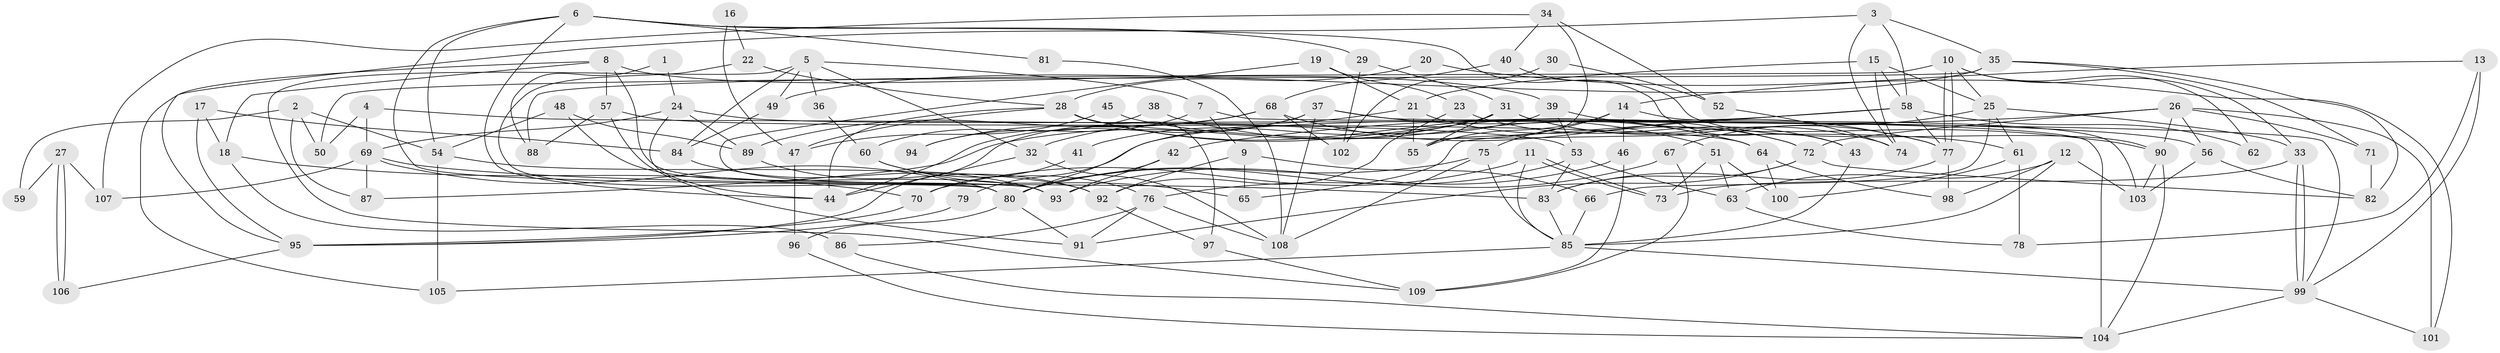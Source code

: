 // Generated by graph-tools (version 1.1) at 2025/15/03/09/25 04:15:14]
// undirected, 109 vertices, 218 edges
graph export_dot {
graph [start="1"]
  node [color=gray90,style=filled];
  1;
  2;
  3;
  4;
  5;
  6;
  7;
  8;
  9;
  10;
  11;
  12;
  13;
  14;
  15;
  16;
  17;
  18;
  19;
  20;
  21;
  22;
  23;
  24;
  25;
  26;
  27;
  28;
  29;
  30;
  31;
  32;
  33;
  34;
  35;
  36;
  37;
  38;
  39;
  40;
  41;
  42;
  43;
  44;
  45;
  46;
  47;
  48;
  49;
  50;
  51;
  52;
  53;
  54;
  55;
  56;
  57;
  58;
  59;
  60;
  61;
  62;
  63;
  64;
  65;
  66;
  67;
  68;
  69;
  70;
  71;
  72;
  73;
  74;
  75;
  76;
  77;
  78;
  79;
  80;
  81;
  82;
  83;
  84;
  85;
  86;
  87;
  88;
  89;
  90;
  91;
  92;
  93;
  94;
  95;
  96;
  97;
  98;
  99;
  100;
  101;
  102;
  103;
  104;
  105;
  106;
  107;
  108;
  109;
  1 -- 24;
  1 -- 88;
  2 -- 87;
  2 -- 50;
  2 -- 54;
  2 -- 59;
  3 -- 95;
  3 -- 74;
  3 -- 35;
  3 -- 58;
  4 -- 53;
  4 -- 69;
  4 -- 50;
  5 -- 49;
  5 -- 32;
  5 -- 7;
  5 -- 36;
  5 -- 84;
  5 -- 109;
  6 -- 54;
  6 -- 80;
  6 -- 29;
  6 -- 43;
  6 -- 44;
  6 -- 81;
  7 -- 99;
  7 -- 9;
  7 -- 94;
  8 -- 105;
  8 -- 57;
  8 -- 18;
  8 -- 39;
  8 -- 93;
  9 -- 66;
  9 -- 65;
  9 -- 92;
  10 -- 33;
  10 -- 77;
  10 -- 77;
  10 -- 25;
  10 -- 62;
  10 -- 88;
  11 -- 73;
  11 -- 73;
  11 -- 85;
  11 -- 70;
  12 -- 85;
  12 -- 103;
  12 -- 63;
  12 -- 98;
  13 -- 99;
  13 -- 14;
  13 -- 78;
  14 -- 75;
  14 -- 46;
  14 -- 55;
  14 -- 103;
  15 -- 21;
  15 -- 25;
  15 -- 58;
  15 -- 74;
  16 -- 22;
  16 -- 47;
  17 -- 84;
  17 -- 18;
  17 -- 95;
  18 -- 70;
  18 -- 86;
  19 -- 23;
  19 -- 93;
  19 -- 21;
  20 -- 101;
  20 -- 28;
  21 -- 72;
  21 -- 32;
  21 -- 55;
  22 -- 28;
  22 -- 80;
  23 -- 92;
  23 -- 43;
  24 -- 56;
  24 -- 44;
  24 -- 69;
  24 -- 89;
  25 -- 33;
  25 -- 61;
  25 -- 66;
  25 -- 67;
  26 -- 72;
  26 -- 42;
  26 -- 56;
  26 -- 71;
  26 -- 90;
  26 -- 101;
  27 -- 106;
  27 -- 106;
  27 -- 107;
  27 -- 59;
  28 -- 51;
  28 -- 44;
  28 -- 47;
  28 -- 64;
  28 -- 97;
  29 -- 31;
  29 -- 102;
  30 -- 102;
  30 -- 52;
  31 -- 55;
  31 -- 77;
  31 -- 41;
  31 -- 74;
  31 -- 87;
  32 -- 108;
  32 -- 44;
  33 -- 99;
  33 -- 99;
  33 -- 73;
  34 -- 40;
  34 -- 55;
  34 -- 52;
  34 -- 107;
  35 -- 82;
  35 -- 49;
  35 -- 50;
  35 -- 71;
  36 -- 60;
  37 -- 44;
  37 -- 104;
  37 -- 72;
  37 -- 95;
  37 -- 108;
  38 -- 64;
  38 -- 60;
  39 -- 90;
  39 -- 53;
  39 -- 80;
  40 -- 90;
  40 -- 68;
  41 -- 70;
  42 -- 93;
  42 -- 80;
  43 -- 85;
  45 -- 61;
  45 -- 47;
  46 -- 109;
  46 -- 93;
  47 -- 96;
  48 -- 54;
  48 -- 89;
  48 -- 93;
  49 -- 84;
  51 -- 63;
  51 -- 100;
  51 -- 73;
  52 -- 74;
  53 -- 80;
  53 -- 63;
  53 -- 83;
  54 -- 92;
  54 -- 105;
  56 -- 82;
  56 -- 103;
  57 -- 64;
  57 -- 91;
  57 -- 88;
  58 -- 62;
  58 -- 65;
  58 -- 77;
  58 -- 79;
  60 -- 65;
  60 -- 76;
  61 -- 78;
  61 -- 100;
  63 -- 78;
  64 -- 98;
  64 -- 100;
  66 -- 85;
  67 -- 76;
  67 -- 109;
  68 -- 89;
  68 -- 77;
  68 -- 94;
  68 -- 102;
  69 -- 83;
  69 -- 80;
  69 -- 87;
  69 -- 107;
  70 -- 95;
  71 -- 82;
  72 -- 83;
  72 -- 82;
  72 -- 91;
  75 -- 80;
  75 -- 85;
  75 -- 108;
  76 -- 91;
  76 -- 108;
  76 -- 86;
  77 -- 83;
  77 -- 98;
  79 -- 95;
  80 -- 91;
  80 -- 96;
  81 -- 108;
  83 -- 85;
  84 -- 93;
  85 -- 99;
  85 -- 105;
  86 -- 104;
  89 -- 92;
  90 -- 103;
  90 -- 104;
  92 -- 97;
  95 -- 106;
  96 -- 104;
  97 -- 109;
  99 -- 104;
  99 -- 101;
}
